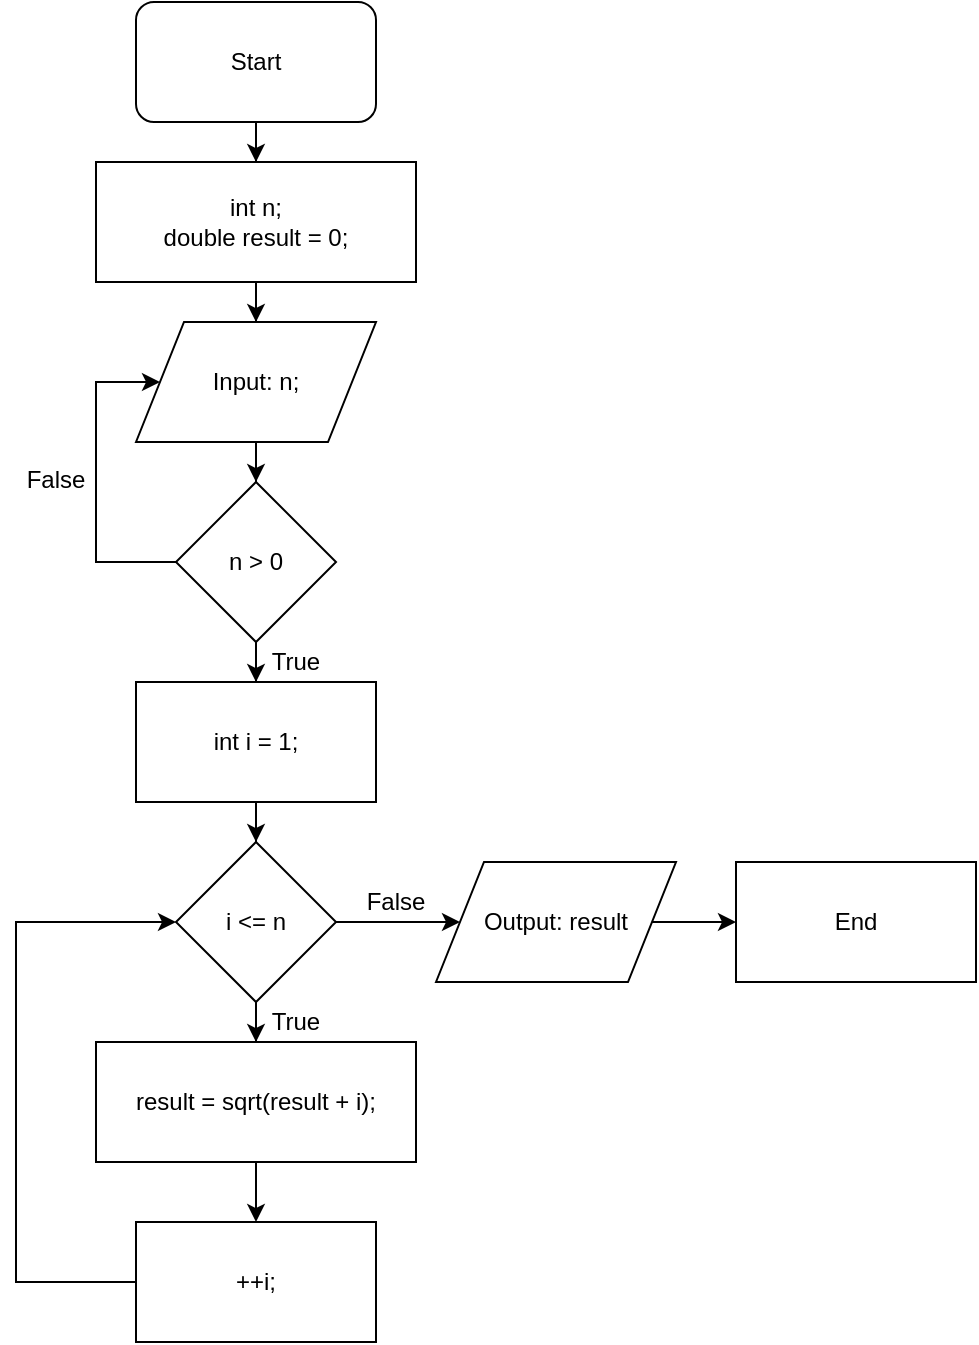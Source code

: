 <mxfile version="12.2.2" type="device" pages="1"><diagram id="we2pYH5lrfyI2j8ZZZJf" name="Page-1"><mxGraphModel dx="1345" dy="504" grid="1" gridSize="10" guides="1" tooltips="1" connect="1" arrows="1" fold="1" page="1" pageScale="1" pageWidth="850" pageHeight="1100" math="0" shadow="0"><root><mxCell id="0"/><mxCell id="1" parent="0"/><mxCell id="VyM7vuMeYR2YOEWUgbg2-13" value="" style="edgeStyle=orthogonalEdgeStyle;rounded=0;orthogonalLoop=1;jettySize=auto;html=1;" parent="1" source="VyM7vuMeYR2YOEWUgbg2-1" target="VyM7vuMeYR2YOEWUgbg2-3" edge="1"><mxGeometry relative="1" as="geometry"/></mxCell><mxCell id="VyM7vuMeYR2YOEWUgbg2-1" value="Start" style="rounded=1;whiteSpace=wrap;html=1;" parent="1" vertex="1"><mxGeometry x="20" y="20" width="120" height="60" as="geometry"/></mxCell><mxCell id="VyM7vuMeYR2YOEWUgbg2-14" value="" style="edgeStyle=orthogonalEdgeStyle;rounded=0;orthogonalLoop=1;jettySize=auto;html=1;" parent="1" source="VyM7vuMeYR2YOEWUgbg2-3" target="VyM7vuMeYR2YOEWUgbg2-5" edge="1"><mxGeometry relative="1" as="geometry"/></mxCell><mxCell id="VyM7vuMeYR2YOEWUgbg2-3" value="int n;&lt;br&gt;double result = 0;" style="rounded=0;whiteSpace=wrap;html=1;" parent="1" vertex="1"><mxGeometry y="100" width="160" height="60" as="geometry"/></mxCell><mxCell id="VyM7vuMeYR2YOEWUgbg2-15" value="" style="edgeStyle=orthogonalEdgeStyle;rounded=0;orthogonalLoop=1;jettySize=auto;html=1;" parent="1" source="VyM7vuMeYR2YOEWUgbg2-5" target="VyM7vuMeYR2YOEWUgbg2-6" edge="1"><mxGeometry relative="1" as="geometry"/></mxCell><mxCell id="VyM7vuMeYR2YOEWUgbg2-5" value="Input: n;" style="shape=parallelogram;perimeter=parallelogramPerimeter;whiteSpace=wrap;html=1;" parent="1" vertex="1"><mxGeometry x="20" y="180" width="120" height="60" as="geometry"/></mxCell><mxCell id="VyM7vuMeYR2YOEWUgbg2-16" value="" style="edgeStyle=orthogonalEdgeStyle;rounded=0;orthogonalLoop=1;jettySize=auto;html=1;" parent="1" source="VyM7vuMeYR2YOEWUgbg2-6" target="VyM7vuMeYR2YOEWUgbg2-7" edge="1"><mxGeometry relative="1" as="geometry"/></mxCell><mxCell id="VyM7vuMeYR2YOEWUgbg2-23" value="" style="edgeStyle=orthogonalEdgeStyle;rounded=0;orthogonalLoop=1;jettySize=auto;html=1;entryX=0;entryY=0.5;entryDx=0;entryDy=0;" parent="1" source="VyM7vuMeYR2YOEWUgbg2-6" target="VyM7vuMeYR2YOEWUgbg2-5" edge="1"><mxGeometry relative="1" as="geometry"><mxPoint x="-40" y="300" as="targetPoint"/><Array as="points"><mxPoint y="300"/><mxPoint y="210"/></Array></mxGeometry></mxCell><mxCell id="VyM7vuMeYR2YOEWUgbg2-6" value="n &amp;gt; 0" style="rhombus;whiteSpace=wrap;html=1;" parent="1" vertex="1"><mxGeometry x="40" y="260" width="80" height="80" as="geometry"/></mxCell><mxCell id="VyM7vuMeYR2YOEWUgbg2-17" value="" style="edgeStyle=orthogonalEdgeStyle;rounded=0;orthogonalLoop=1;jettySize=auto;html=1;" parent="1" source="VyM7vuMeYR2YOEWUgbg2-7" target="VyM7vuMeYR2YOEWUgbg2-8" edge="1"><mxGeometry relative="1" as="geometry"/></mxCell><mxCell id="VyM7vuMeYR2YOEWUgbg2-7" value="int i = 1;" style="rounded=0;whiteSpace=wrap;html=1;" parent="1" vertex="1"><mxGeometry x="20" y="360" width="120" height="60" as="geometry"/></mxCell><mxCell id="VyM7vuMeYR2YOEWUgbg2-18" value="" style="edgeStyle=orthogonalEdgeStyle;rounded=0;orthogonalLoop=1;jettySize=auto;html=1;" parent="1" source="VyM7vuMeYR2YOEWUgbg2-8" target="VyM7vuMeYR2YOEWUgbg2-9" edge="1"><mxGeometry relative="1" as="geometry"/></mxCell><mxCell id="VyM7vuMeYR2YOEWUgbg2-29" value="" style="edgeStyle=orthogonalEdgeStyle;rounded=0;orthogonalLoop=1;jettySize=auto;html=1;" parent="1" source="VyM7vuMeYR2YOEWUgbg2-8" target="VyM7vuMeYR2YOEWUgbg2-11" edge="1"><mxGeometry relative="1" as="geometry"/></mxCell><mxCell id="VyM7vuMeYR2YOEWUgbg2-8" value="i &amp;lt;= n" style="rhombus;whiteSpace=wrap;html=1;" parent="1" vertex="1"><mxGeometry x="40" y="440" width="80" height="80" as="geometry"/></mxCell><mxCell id="VyM7vuMeYR2YOEWUgbg2-19" value="" style="edgeStyle=orthogonalEdgeStyle;rounded=0;orthogonalLoop=1;jettySize=auto;html=1;" parent="1" source="VyM7vuMeYR2YOEWUgbg2-9" target="VyM7vuMeYR2YOEWUgbg2-10" edge="1"><mxGeometry relative="1" as="geometry"/></mxCell><mxCell id="VyM7vuMeYR2YOEWUgbg2-9" value="result = sqrt(result + i);" style="rounded=0;whiteSpace=wrap;html=1;" parent="1" vertex="1"><mxGeometry y="540" width="160" height="60" as="geometry"/></mxCell><mxCell id="VyM7vuMeYR2YOEWUgbg2-25" value="" style="edgeStyle=orthogonalEdgeStyle;rounded=0;orthogonalLoop=1;jettySize=auto;html=1;entryX=0;entryY=0.5;entryDx=0;entryDy=0;" parent="1" source="VyM7vuMeYR2YOEWUgbg2-10" target="VyM7vuMeYR2YOEWUgbg2-8" edge="1"><mxGeometry relative="1" as="geometry"><mxPoint x="-60" y="660" as="targetPoint"/><Array as="points"><mxPoint x="-40" y="660"/><mxPoint x="-40" y="480"/></Array></mxGeometry></mxCell><mxCell id="VyM7vuMeYR2YOEWUgbg2-10" value="++i;" style="rounded=0;whiteSpace=wrap;html=1;" parent="1" vertex="1"><mxGeometry x="20" y="630" width="120" height="60" as="geometry"/></mxCell><mxCell id="VyM7vuMeYR2YOEWUgbg2-21" value="" style="edgeStyle=orthogonalEdgeStyle;rounded=0;orthogonalLoop=1;jettySize=auto;html=1;" parent="1" source="VyM7vuMeYR2YOEWUgbg2-11" target="VyM7vuMeYR2YOEWUgbg2-12" edge="1"><mxGeometry relative="1" as="geometry"/></mxCell><mxCell id="VyM7vuMeYR2YOEWUgbg2-11" value="Output: result" style="shape=parallelogram;perimeter=parallelogramPerimeter;whiteSpace=wrap;html=1;" parent="1" vertex="1"><mxGeometry x="170" y="450" width="120" height="60" as="geometry"/></mxCell><mxCell id="VyM7vuMeYR2YOEWUgbg2-12" value="End" style="rounded=0;whiteSpace=wrap;html=1;" parent="1" vertex="1"><mxGeometry x="320" y="450" width="120" height="60" as="geometry"/></mxCell><mxCell id="VyM7vuMeYR2YOEWUgbg2-26" value="True" style="text;html=1;strokeColor=none;fillColor=none;align=center;verticalAlign=middle;whiteSpace=wrap;rounded=0;" parent="1" vertex="1"><mxGeometry x="80" y="340" width="40" height="20" as="geometry"/></mxCell><mxCell id="VyM7vuMeYR2YOEWUgbg2-27" value="True" style="text;html=1;strokeColor=none;fillColor=none;align=center;verticalAlign=middle;whiteSpace=wrap;rounded=0;" parent="1" vertex="1"><mxGeometry x="80" y="520" width="40" height="20" as="geometry"/></mxCell><mxCell id="VyM7vuMeYR2YOEWUgbg2-31" value="False" style="text;html=1;strokeColor=none;fillColor=none;align=center;verticalAlign=middle;whiteSpace=wrap;rounded=0;" parent="1" vertex="1"><mxGeometry x="-40" y="249" width="40" height="20" as="geometry"/></mxCell><mxCell id="VyM7vuMeYR2YOEWUgbg2-32" value="False" style="text;html=1;strokeColor=none;fillColor=none;align=center;verticalAlign=middle;whiteSpace=wrap;rounded=0;" parent="1" vertex="1"><mxGeometry x="130" y="460" width="40" height="20" as="geometry"/></mxCell></root></mxGraphModel></diagram></mxfile>